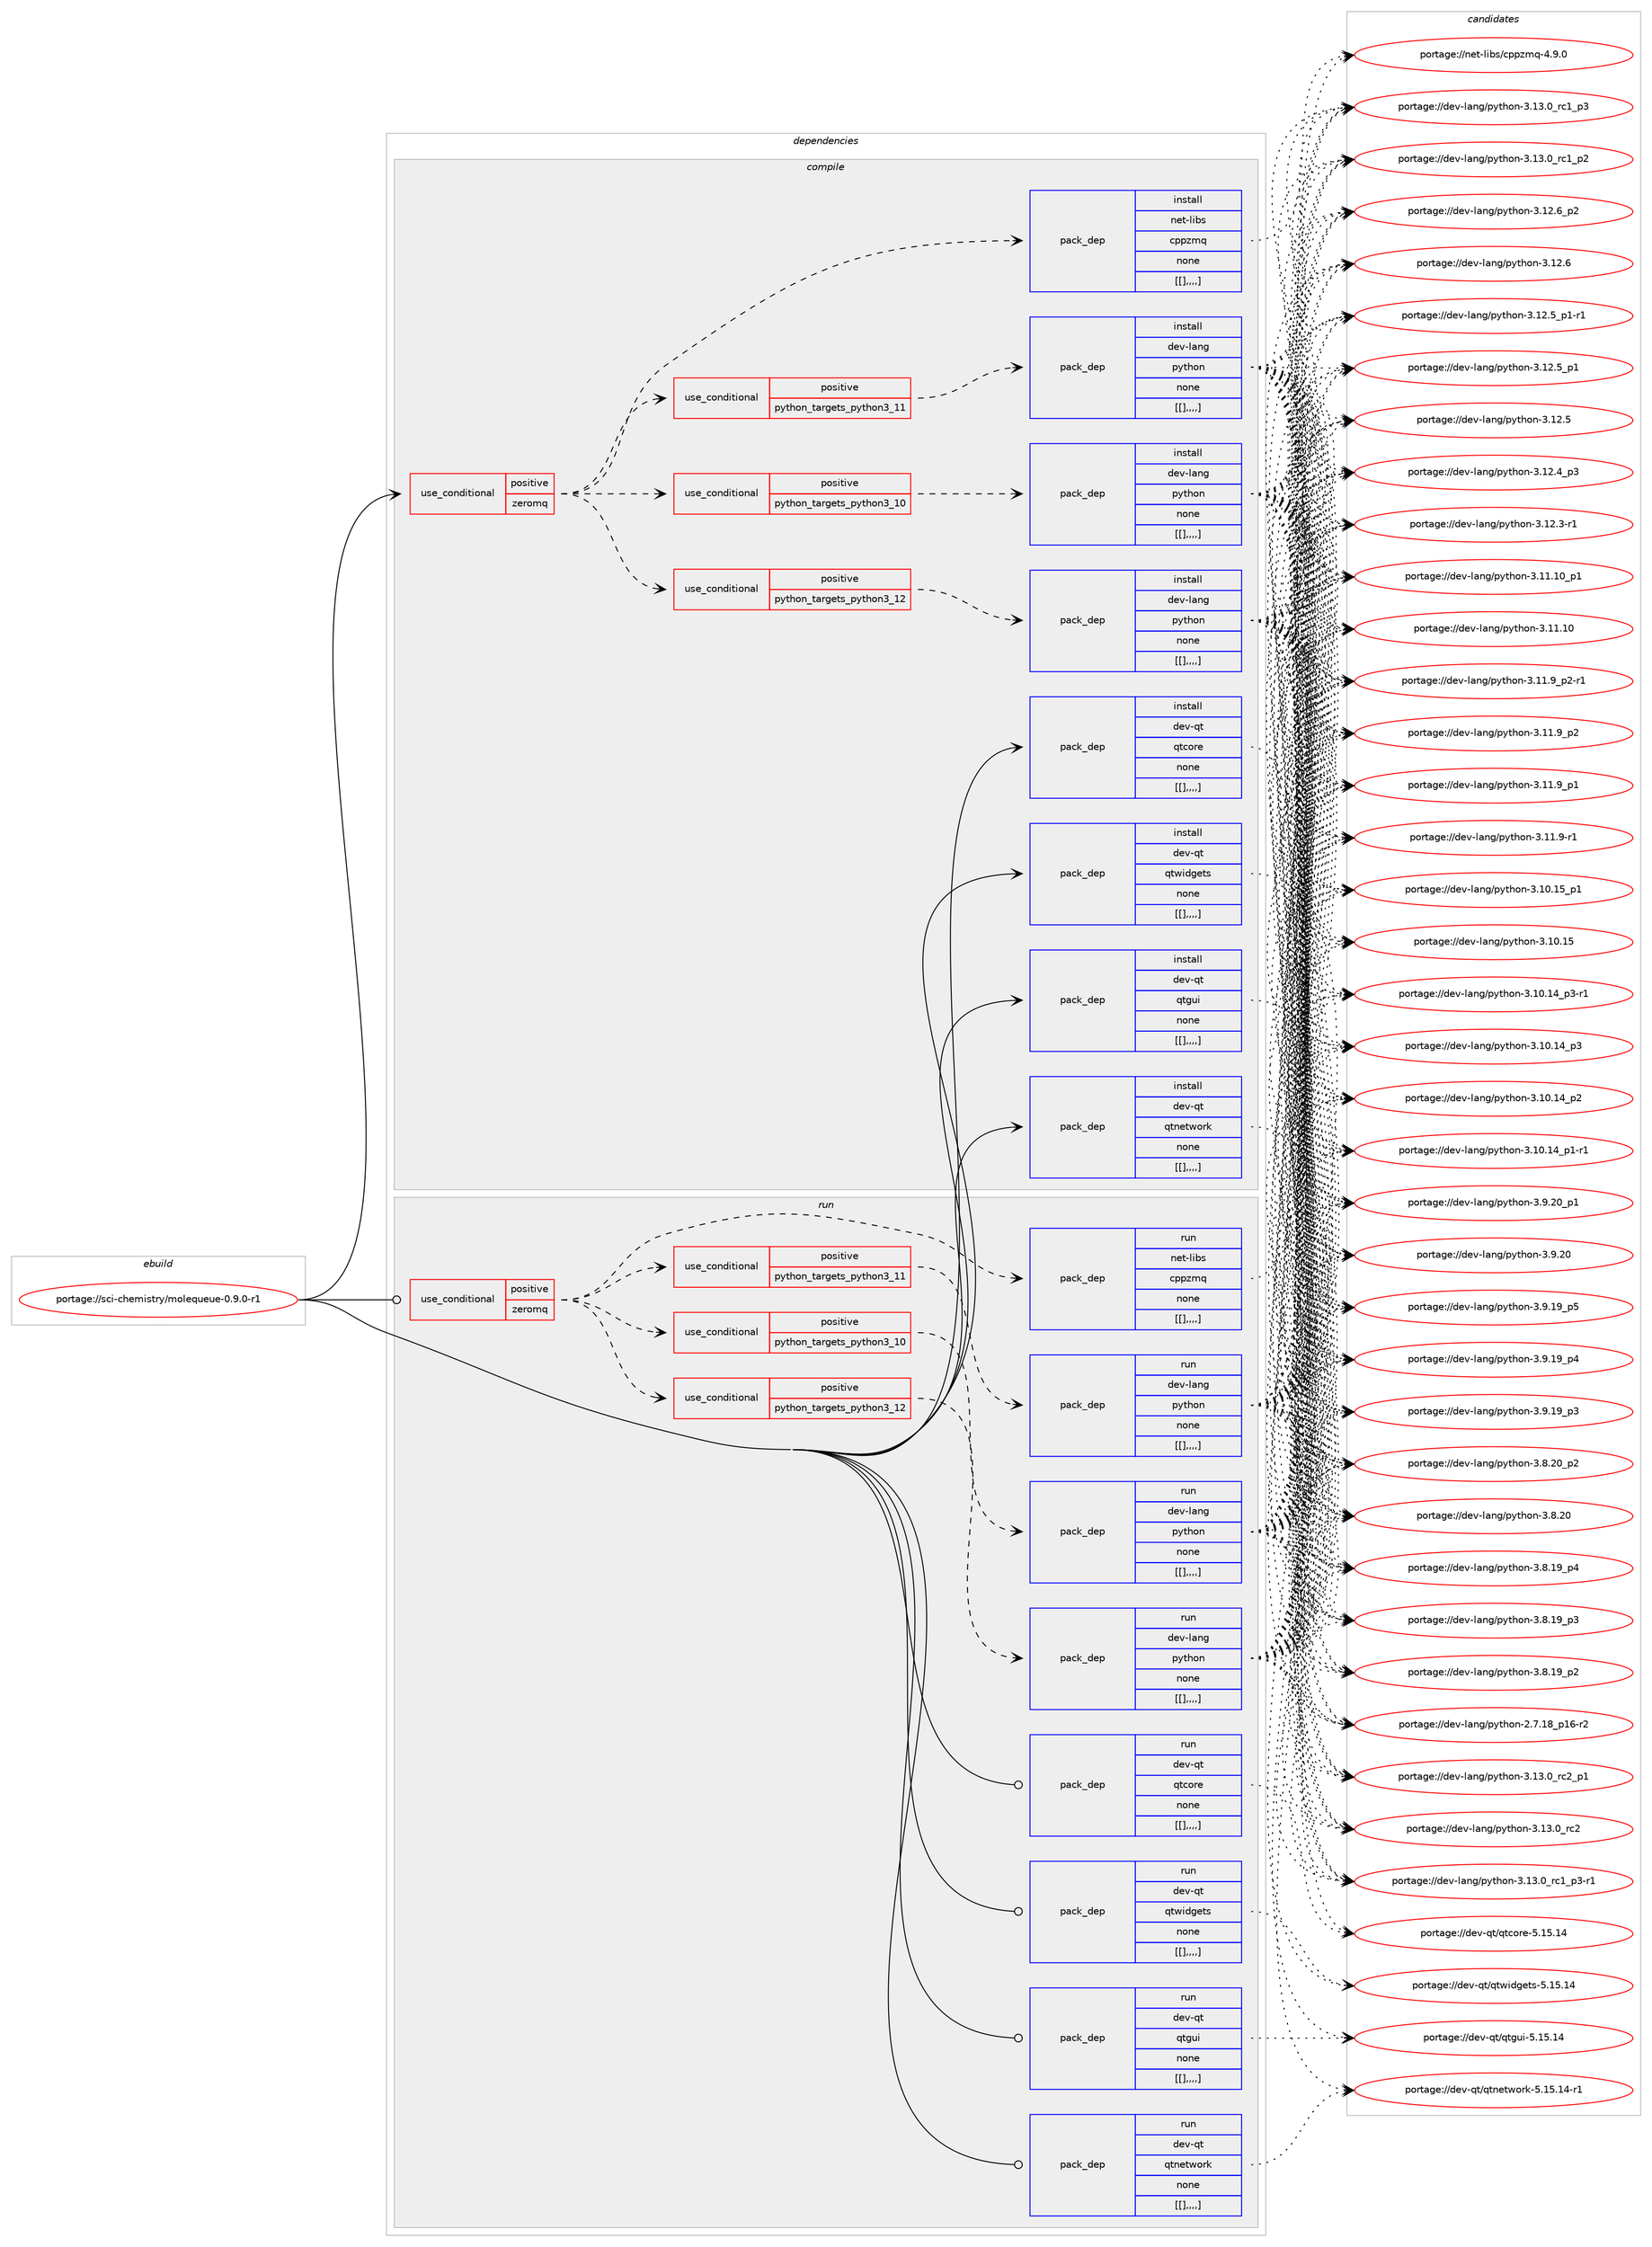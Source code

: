 digraph prolog {

# *************
# Graph options
# *************

newrank=true;
concentrate=true;
compound=true;
graph [rankdir=LR,fontname=Helvetica,fontsize=10,ranksep=1.5];#, ranksep=2.5, nodesep=0.2];
edge  [arrowhead=vee];
node  [fontname=Helvetica,fontsize=10];

# **********
# The ebuild
# **********

subgraph cluster_leftcol {
color=gray;
label=<<i>ebuild</i>>;
id [label="portage://sci-chemistry/molequeue-0.9.0-r1", color=red, width=4, href="../sci-chemistry/molequeue-0.9.0-r1.svg"];
}

# ****************
# The dependencies
# ****************

subgraph cluster_midcol {
color=gray;
label=<<i>dependencies</i>>;
subgraph cluster_compile {
fillcolor="#eeeeee";
style=filled;
label=<<i>compile</i>>;
subgraph cond107828 {
dependency403641 [label=<<TABLE BORDER="0" CELLBORDER="1" CELLSPACING="0" CELLPADDING="4"><TR><TD ROWSPAN="3" CELLPADDING="10">use_conditional</TD></TR><TR><TD>positive</TD></TR><TR><TD>zeromq</TD></TR></TABLE>>, shape=none, color=red];
subgraph cond107829 {
dependency403642 [label=<<TABLE BORDER="0" CELLBORDER="1" CELLSPACING="0" CELLPADDING="4"><TR><TD ROWSPAN="3" CELLPADDING="10">use_conditional</TD></TR><TR><TD>positive</TD></TR><TR><TD>python_targets_python3_10</TD></TR></TABLE>>, shape=none, color=red];
subgraph pack292967 {
dependency403643 [label=<<TABLE BORDER="0" CELLBORDER="1" CELLSPACING="0" CELLPADDING="4" WIDTH="220"><TR><TD ROWSPAN="6" CELLPADDING="30">pack_dep</TD></TR><TR><TD WIDTH="110">install</TD></TR><TR><TD>dev-lang</TD></TR><TR><TD>python</TD></TR><TR><TD>none</TD></TR><TR><TD>[[],,,,]</TD></TR></TABLE>>, shape=none, color=blue];
}
dependency403642:e -> dependency403643:w [weight=20,style="dashed",arrowhead="vee"];
}
dependency403641:e -> dependency403642:w [weight=20,style="dashed",arrowhead="vee"];
subgraph cond107830 {
dependency403644 [label=<<TABLE BORDER="0" CELLBORDER="1" CELLSPACING="0" CELLPADDING="4"><TR><TD ROWSPAN="3" CELLPADDING="10">use_conditional</TD></TR><TR><TD>positive</TD></TR><TR><TD>python_targets_python3_11</TD></TR></TABLE>>, shape=none, color=red];
subgraph pack292968 {
dependency403645 [label=<<TABLE BORDER="0" CELLBORDER="1" CELLSPACING="0" CELLPADDING="4" WIDTH="220"><TR><TD ROWSPAN="6" CELLPADDING="30">pack_dep</TD></TR><TR><TD WIDTH="110">install</TD></TR><TR><TD>dev-lang</TD></TR><TR><TD>python</TD></TR><TR><TD>none</TD></TR><TR><TD>[[],,,,]</TD></TR></TABLE>>, shape=none, color=blue];
}
dependency403644:e -> dependency403645:w [weight=20,style="dashed",arrowhead="vee"];
}
dependency403641:e -> dependency403644:w [weight=20,style="dashed",arrowhead="vee"];
subgraph cond107831 {
dependency403646 [label=<<TABLE BORDER="0" CELLBORDER="1" CELLSPACING="0" CELLPADDING="4"><TR><TD ROWSPAN="3" CELLPADDING="10">use_conditional</TD></TR><TR><TD>positive</TD></TR><TR><TD>python_targets_python3_12</TD></TR></TABLE>>, shape=none, color=red];
subgraph pack292969 {
dependency403647 [label=<<TABLE BORDER="0" CELLBORDER="1" CELLSPACING="0" CELLPADDING="4" WIDTH="220"><TR><TD ROWSPAN="6" CELLPADDING="30">pack_dep</TD></TR><TR><TD WIDTH="110">install</TD></TR><TR><TD>dev-lang</TD></TR><TR><TD>python</TD></TR><TR><TD>none</TD></TR><TR><TD>[[],,,,]</TD></TR></TABLE>>, shape=none, color=blue];
}
dependency403646:e -> dependency403647:w [weight=20,style="dashed",arrowhead="vee"];
}
dependency403641:e -> dependency403646:w [weight=20,style="dashed",arrowhead="vee"];
subgraph pack292970 {
dependency403648 [label=<<TABLE BORDER="0" CELLBORDER="1" CELLSPACING="0" CELLPADDING="4" WIDTH="220"><TR><TD ROWSPAN="6" CELLPADDING="30">pack_dep</TD></TR><TR><TD WIDTH="110">install</TD></TR><TR><TD>net-libs</TD></TR><TR><TD>cppzmq</TD></TR><TR><TD>none</TD></TR><TR><TD>[[],,,,]</TD></TR></TABLE>>, shape=none, color=blue];
}
dependency403641:e -> dependency403648:w [weight=20,style="dashed",arrowhead="vee"];
}
id:e -> dependency403641:w [weight=20,style="solid",arrowhead="vee"];
subgraph pack292971 {
dependency403649 [label=<<TABLE BORDER="0" CELLBORDER="1" CELLSPACING="0" CELLPADDING="4" WIDTH="220"><TR><TD ROWSPAN="6" CELLPADDING="30">pack_dep</TD></TR><TR><TD WIDTH="110">install</TD></TR><TR><TD>dev-qt</TD></TR><TR><TD>qtcore</TD></TR><TR><TD>none</TD></TR><TR><TD>[[],,,,]</TD></TR></TABLE>>, shape=none, color=blue];
}
id:e -> dependency403649:w [weight=20,style="solid",arrowhead="vee"];
subgraph pack292972 {
dependency403650 [label=<<TABLE BORDER="0" CELLBORDER="1" CELLSPACING="0" CELLPADDING="4" WIDTH="220"><TR><TD ROWSPAN="6" CELLPADDING="30">pack_dep</TD></TR><TR><TD WIDTH="110">install</TD></TR><TR><TD>dev-qt</TD></TR><TR><TD>qtgui</TD></TR><TR><TD>none</TD></TR><TR><TD>[[],,,,]</TD></TR></TABLE>>, shape=none, color=blue];
}
id:e -> dependency403650:w [weight=20,style="solid",arrowhead="vee"];
subgraph pack292973 {
dependency403651 [label=<<TABLE BORDER="0" CELLBORDER="1" CELLSPACING="0" CELLPADDING="4" WIDTH="220"><TR><TD ROWSPAN="6" CELLPADDING="30">pack_dep</TD></TR><TR><TD WIDTH="110">install</TD></TR><TR><TD>dev-qt</TD></TR><TR><TD>qtnetwork</TD></TR><TR><TD>none</TD></TR><TR><TD>[[],,,,]</TD></TR></TABLE>>, shape=none, color=blue];
}
id:e -> dependency403651:w [weight=20,style="solid",arrowhead="vee"];
subgraph pack292974 {
dependency403652 [label=<<TABLE BORDER="0" CELLBORDER="1" CELLSPACING="0" CELLPADDING="4" WIDTH="220"><TR><TD ROWSPAN="6" CELLPADDING="30">pack_dep</TD></TR><TR><TD WIDTH="110">install</TD></TR><TR><TD>dev-qt</TD></TR><TR><TD>qtwidgets</TD></TR><TR><TD>none</TD></TR><TR><TD>[[],,,,]</TD></TR></TABLE>>, shape=none, color=blue];
}
id:e -> dependency403652:w [weight=20,style="solid",arrowhead="vee"];
}
subgraph cluster_compileandrun {
fillcolor="#eeeeee";
style=filled;
label=<<i>compile and run</i>>;
}
subgraph cluster_run {
fillcolor="#eeeeee";
style=filled;
label=<<i>run</i>>;
subgraph cond107832 {
dependency403653 [label=<<TABLE BORDER="0" CELLBORDER="1" CELLSPACING="0" CELLPADDING="4"><TR><TD ROWSPAN="3" CELLPADDING="10">use_conditional</TD></TR><TR><TD>positive</TD></TR><TR><TD>zeromq</TD></TR></TABLE>>, shape=none, color=red];
subgraph cond107833 {
dependency403654 [label=<<TABLE BORDER="0" CELLBORDER="1" CELLSPACING="0" CELLPADDING="4"><TR><TD ROWSPAN="3" CELLPADDING="10">use_conditional</TD></TR><TR><TD>positive</TD></TR><TR><TD>python_targets_python3_10</TD></TR></TABLE>>, shape=none, color=red];
subgraph pack292975 {
dependency403655 [label=<<TABLE BORDER="0" CELLBORDER="1" CELLSPACING="0" CELLPADDING="4" WIDTH="220"><TR><TD ROWSPAN="6" CELLPADDING="30">pack_dep</TD></TR><TR><TD WIDTH="110">run</TD></TR><TR><TD>dev-lang</TD></TR><TR><TD>python</TD></TR><TR><TD>none</TD></TR><TR><TD>[[],,,,]</TD></TR></TABLE>>, shape=none, color=blue];
}
dependency403654:e -> dependency403655:w [weight=20,style="dashed",arrowhead="vee"];
}
dependency403653:e -> dependency403654:w [weight=20,style="dashed",arrowhead="vee"];
subgraph cond107834 {
dependency403656 [label=<<TABLE BORDER="0" CELLBORDER="1" CELLSPACING="0" CELLPADDING="4"><TR><TD ROWSPAN="3" CELLPADDING="10">use_conditional</TD></TR><TR><TD>positive</TD></TR><TR><TD>python_targets_python3_11</TD></TR></TABLE>>, shape=none, color=red];
subgraph pack292976 {
dependency403657 [label=<<TABLE BORDER="0" CELLBORDER="1" CELLSPACING="0" CELLPADDING="4" WIDTH="220"><TR><TD ROWSPAN="6" CELLPADDING="30">pack_dep</TD></TR><TR><TD WIDTH="110">run</TD></TR><TR><TD>dev-lang</TD></TR><TR><TD>python</TD></TR><TR><TD>none</TD></TR><TR><TD>[[],,,,]</TD></TR></TABLE>>, shape=none, color=blue];
}
dependency403656:e -> dependency403657:w [weight=20,style="dashed",arrowhead="vee"];
}
dependency403653:e -> dependency403656:w [weight=20,style="dashed",arrowhead="vee"];
subgraph cond107835 {
dependency403658 [label=<<TABLE BORDER="0" CELLBORDER="1" CELLSPACING="0" CELLPADDING="4"><TR><TD ROWSPAN="3" CELLPADDING="10">use_conditional</TD></TR><TR><TD>positive</TD></TR><TR><TD>python_targets_python3_12</TD></TR></TABLE>>, shape=none, color=red];
subgraph pack292977 {
dependency403659 [label=<<TABLE BORDER="0" CELLBORDER="1" CELLSPACING="0" CELLPADDING="4" WIDTH="220"><TR><TD ROWSPAN="6" CELLPADDING="30">pack_dep</TD></TR><TR><TD WIDTH="110">run</TD></TR><TR><TD>dev-lang</TD></TR><TR><TD>python</TD></TR><TR><TD>none</TD></TR><TR><TD>[[],,,,]</TD></TR></TABLE>>, shape=none, color=blue];
}
dependency403658:e -> dependency403659:w [weight=20,style="dashed",arrowhead="vee"];
}
dependency403653:e -> dependency403658:w [weight=20,style="dashed",arrowhead="vee"];
subgraph pack292978 {
dependency403660 [label=<<TABLE BORDER="0" CELLBORDER="1" CELLSPACING="0" CELLPADDING="4" WIDTH="220"><TR><TD ROWSPAN="6" CELLPADDING="30">pack_dep</TD></TR><TR><TD WIDTH="110">run</TD></TR><TR><TD>net-libs</TD></TR><TR><TD>cppzmq</TD></TR><TR><TD>none</TD></TR><TR><TD>[[],,,,]</TD></TR></TABLE>>, shape=none, color=blue];
}
dependency403653:e -> dependency403660:w [weight=20,style="dashed",arrowhead="vee"];
}
id:e -> dependency403653:w [weight=20,style="solid",arrowhead="odot"];
subgraph pack292979 {
dependency403661 [label=<<TABLE BORDER="0" CELLBORDER="1" CELLSPACING="0" CELLPADDING="4" WIDTH="220"><TR><TD ROWSPAN="6" CELLPADDING="30">pack_dep</TD></TR><TR><TD WIDTH="110">run</TD></TR><TR><TD>dev-qt</TD></TR><TR><TD>qtcore</TD></TR><TR><TD>none</TD></TR><TR><TD>[[],,,,]</TD></TR></TABLE>>, shape=none, color=blue];
}
id:e -> dependency403661:w [weight=20,style="solid",arrowhead="odot"];
subgraph pack292980 {
dependency403662 [label=<<TABLE BORDER="0" CELLBORDER="1" CELLSPACING="0" CELLPADDING="4" WIDTH="220"><TR><TD ROWSPAN="6" CELLPADDING="30">pack_dep</TD></TR><TR><TD WIDTH="110">run</TD></TR><TR><TD>dev-qt</TD></TR><TR><TD>qtgui</TD></TR><TR><TD>none</TD></TR><TR><TD>[[],,,,]</TD></TR></TABLE>>, shape=none, color=blue];
}
id:e -> dependency403662:w [weight=20,style="solid",arrowhead="odot"];
subgraph pack292981 {
dependency403663 [label=<<TABLE BORDER="0" CELLBORDER="1" CELLSPACING="0" CELLPADDING="4" WIDTH="220"><TR><TD ROWSPAN="6" CELLPADDING="30">pack_dep</TD></TR><TR><TD WIDTH="110">run</TD></TR><TR><TD>dev-qt</TD></TR><TR><TD>qtnetwork</TD></TR><TR><TD>none</TD></TR><TR><TD>[[],,,,]</TD></TR></TABLE>>, shape=none, color=blue];
}
id:e -> dependency403663:w [weight=20,style="solid",arrowhead="odot"];
subgraph pack292982 {
dependency403664 [label=<<TABLE BORDER="0" CELLBORDER="1" CELLSPACING="0" CELLPADDING="4" WIDTH="220"><TR><TD ROWSPAN="6" CELLPADDING="30">pack_dep</TD></TR><TR><TD WIDTH="110">run</TD></TR><TR><TD>dev-qt</TD></TR><TR><TD>qtwidgets</TD></TR><TR><TD>none</TD></TR><TR><TD>[[],,,,]</TD></TR></TABLE>>, shape=none, color=blue];
}
id:e -> dependency403664:w [weight=20,style="solid",arrowhead="odot"];
}
}

# **************
# The candidates
# **************

subgraph cluster_choices {
rank=same;
color=gray;
label=<<i>candidates</i>>;

subgraph choice292967 {
color=black;
nodesep=1;
choice100101118451089711010347112121116104111110455146495146489511499509511249 [label="portage://dev-lang/python-3.13.0_rc2_p1", color=red, width=4,href="../dev-lang/python-3.13.0_rc2_p1.svg"];
choice10010111845108971101034711212111610411111045514649514648951149950 [label="portage://dev-lang/python-3.13.0_rc2", color=red, width=4,href="../dev-lang/python-3.13.0_rc2.svg"];
choice1001011184510897110103471121211161041111104551464951464895114994995112514511449 [label="portage://dev-lang/python-3.13.0_rc1_p3-r1", color=red, width=4,href="../dev-lang/python-3.13.0_rc1_p3-r1.svg"];
choice100101118451089711010347112121116104111110455146495146489511499499511251 [label="portage://dev-lang/python-3.13.0_rc1_p3", color=red, width=4,href="../dev-lang/python-3.13.0_rc1_p3.svg"];
choice100101118451089711010347112121116104111110455146495146489511499499511250 [label="portage://dev-lang/python-3.13.0_rc1_p2", color=red, width=4,href="../dev-lang/python-3.13.0_rc1_p2.svg"];
choice100101118451089711010347112121116104111110455146495046549511250 [label="portage://dev-lang/python-3.12.6_p2", color=red, width=4,href="../dev-lang/python-3.12.6_p2.svg"];
choice10010111845108971101034711212111610411111045514649504654 [label="portage://dev-lang/python-3.12.6", color=red, width=4,href="../dev-lang/python-3.12.6.svg"];
choice1001011184510897110103471121211161041111104551464950465395112494511449 [label="portage://dev-lang/python-3.12.5_p1-r1", color=red, width=4,href="../dev-lang/python-3.12.5_p1-r1.svg"];
choice100101118451089711010347112121116104111110455146495046539511249 [label="portage://dev-lang/python-3.12.5_p1", color=red, width=4,href="../dev-lang/python-3.12.5_p1.svg"];
choice10010111845108971101034711212111610411111045514649504653 [label="portage://dev-lang/python-3.12.5", color=red, width=4,href="../dev-lang/python-3.12.5.svg"];
choice100101118451089711010347112121116104111110455146495046529511251 [label="portage://dev-lang/python-3.12.4_p3", color=red, width=4,href="../dev-lang/python-3.12.4_p3.svg"];
choice100101118451089711010347112121116104111110455146495046514511449 [label="portage://dev-lang/python-3.12.3-r1", color=red, width=4,href="../dev-lang/python-3.12.3-r1.svg"];
choice10010111845108971101034711212111610411111045514649494649489511249 [label="portage://dev-lang/python-3.11.10_p1", color=red, width=4,href="../dev-lang/python-3.11.10_p1.svg"];
choice1001011184510897110103471121211161041111104551464949464948 [label="portage://dev-lang/python-3.11.10", color=red, width=4,href="../dev-lang/python-3.11.10.svg"];
choice1001011184510897110103471121211161041111104551464949465795112504511449 [label="portage://dev-lang/python-3.11.9_p2-r1", color=red, width=4,href="../dev-lang/python-3.11.9_p2-r1.svg"];
choice100101118451089711010347112121116104111110455146494946579511250 [label="portage://dev-lang/python-3.11.9_p2", color=red, width=4,href="../dev-lang/python-3.11.9_p2.svg"];
choice100101118451089711010347112121116104111110455146494946579511249 [label="portage://dev-lang/python-3.11.9_p1", color=red, width=4,href="../dev-lang/python-3.11.9_p1.svg"];
choice100101118451089711010347112121116104111110455146494946574511449 [label="portage://dev-lang/python-3.11.9-r1", color=red, width=4,href="../dev-lang/python-3.11.9-r1.svg"];
choice10010111845108971101034711212111610411111045514649484649539511249 [label="portage://dev-lang/python-3.10.15_p1", color=red, width=4,href="../dev-lang/python-3.10.15_p1.svg"];
choice1001011184510897110103471121211161041111104551464948464953 [label="portage://dev-lang/python-3.10.15", color=red, width=4,href="../dev-lang/python-3.10.15.svg"];
choice100101118451089711010347112121116104111110455146494846495295112514511449 [label="portage://dev-lang/python-3.10.14_p3-r1", color=red, width=4,href="../dev-lang/python-3.10.14_p3-r1.svg"];
choice10010111845108971101034711212111610411111045514649484649529511251 [label="portage://dev-lang/python-3.10.14_p3", color=red, width=4,href="../dev-lang/python-3.10.14_p3.svg"];
choice10010111845108971101034711212111610411111045514649484649529511250 [label="portage://dev-lang/python-3.10.14_p2", color=red, width=4,href="../dev-lang/python-3.10.14_p2.svg"];
choice100101118451089711010347112121116104111110455146494846495295112494511449 [label="portage://dev-lang/python-3.10.14_p1-r1", color=red, width=4,href="../dev-lang/python-3.10.14_p1-r1.svg"];
choice100101118451089711010347112121116104111110455146574650489511249 [label="portage://dev-lang/python-3.9.20_p1", color=red, width=4,href="../dev-lang/python-3.9.20_p1.svg"];
choice10010111845108971101034711212111610411111045514657465048 [label="portage://dev-lang/python-3.9.20", color=red, width=4,href="../dev-lang/python-3.9.20.svg"];
choice100101118451089711010347112121116104111110455146574649579511253 [label="portage://dev-lang/python-3.9.19_p5", color=red, width=4,href="../dev-lang/python-3.9.19_p5.svg"];
choice100101118451089711010347112121116104111110455146574649579511252 [label="portage://dev-lang/python-3.9.19_p4", color=red, width=4,href="../dev-lang/python-3.9.19_p4.svg"];
choice100101118451089711010347112121116104111110455146574649579511251 [label="portage://dev-lang/python-3.9.19_p3", color=red, width=4,href="../dev-lang/python-3.9.19_p3.svg"];
choice100101118451089711010347112121116104111110455146564650489511250 [label="portage://dev-lang/python-3.8.20_p2", color=red, width=4,href="../dev-lang/python-3.8.20_p2.svg"];
choice10010111845108971101034711212111610411111045514656465048 [label="portage://dev-lang/python-3.8.20", color=red, width=4,href="../dev-lang/python-3.8.20.svg"];
choice100101118451089711010347112121116104111110455146564649579511252 [label="portage://dev-lang/python-3.8.19_p4", color=red, width=4,href="../dev-lang/python-3.8.19_p4.svg"];
choice100101118451089711010347112121116104111110455146564649579511251 [label="portage://dev-lang/python-3.8.19_p3", color=red, width=4,href="../dev-lang/python-3.8.19_p3.svg"];
choice100101118451089711010347112121116104111110455146564649579511250 [label="portage://dev-lang/python-3.8.19_p2", color=red, width=4,href="../dev-lang/python-3.8.19_p2.svg"];
choice100101118451089711010347112121116104111110455046554649569511249544511450 [label="portage://dev-lang/python-2.7.18_p16-r2", color=red, width=4,href="../dev-lang/python-2.7.18_p16-r2.svg"];
dependency403643:e -> choice100101118451089711010347112121116104111110455146495146489511499509511249:w [style=dotted,weight="100"];
dependency403643:e -> choice10010111845108971101034711212111610411111045514649514648951149950:w [style=dotted,weight="100"];
dependency403643:e -> choice1001011184510897110103471121211161041111104551464951464895114994995112514511449:w [style=dotted,weight="100"];
dependency403643:e -> choice100101118451089711010347112121116104111110455146495146489511499499511251:w [style=dotted,weight="100"];
dependency403643:e -> choice100101118451089711010347112121116104111110455146495146489511499499511250:w [style=dotted,weight="100"];
dependency403643:e -> choice100101118451089711010347112121116104111110455146495046549511250:w [style=dotted,weight="100"];
dependency403643:e -> choice10010111845108971101034711212111610411111045514649504654:w [style=dotted,weight="100"];
dependency403643:e -> choice1001011184510897110103471121211161041111104551464950465395112494511449:w [style=dotted,weight="100"];
dependency403643:e -> choice100101118451089711010347112121116104111110455146495046539511249:w [style=dotted,weight="100"];
dependency403643:e -> choice10010111845108971101034711212111610411111045514649504653:w [style=dotted,weight="100"];
dependency403643:e -> choice100101118451089711010347112121116104111110455146495046529511251:w [style=dotted,weight="100"];
dependency403643:e -> choice100101118451089711010347112121116104111110455146495046514511449:w [style=dotted,weight="100"];
dependency403643:e -> choice10010111845108971101034711212111610411111045514649494649489511249:w [style=dotted,weight="100"];
dependency403643:e -> choice1001011184510897110103471121211161041111104551464949464948:w [style=dotted,weight="100"];
dependency403643:e -> choice1001011184510897110103471121211161041111104551464949465795112504511449:w [style=dotted,weight="100"];
dependency403643:e -> choice100101118451089711010347112121116104111110455146494946579511250:w [style=dotted,weight="100"];
dependency403643:e -> choice100101118451089711010347112121116104111110455146494946579511249:w [style=dotted,weight="100"];
dependency403643:e -> choice100101118451089711010347112121116104111110455146494946574511449:w [style=dotted,weight="100"];
dependency403643:e -> choice10010111845108971101034711212111610411111045514649484649539511249:w [style=dotted,weight="100"];
dependency403643:e -> choice1001011184510897110103471121211161041111104551464948464953:w [style=dotted,weight="100"];
dependency403643:e -> choice100101118451089711010347112121116104111110455146494846495295112514511449:w [style=dotted,weight="100"];
dependency403643:e -> choice10010111845108971101034711212111610411111045514649484649529511251:w [style=dotted,weight="100"];
dependency403643:e -> choice10010111845108971101034711212111610411111045514649484649529511250:w [style=dotted,weight="100"];
dependency403643:e -> choice100101118451089711010347112121116104111110455146494846495295112494511449:w [style=dotted,weight="100"];
dependency403643:e -> choice100101118451089711010347112121116104111110455146574650489511249:w [style=dotted,weight="100"];
dependency403643:e -> choice10010111845108971101034711212111610411111045514657465048:w [style=dotted,weight="100"];
dependency403643:e -> choice100101118451089711010347112121116104111110455146574649579511253:w [style=dotted,weight="100"];
dependency403643:e -> choice100101118451089711010347112121116104111110455146574649579511252:w [style=dotted,weight="100"];
dependency403643:e -> choice100101118451089711010347112121116104111110455146574649579511251:w [style=dotted,weight="100"];
dependency403643:e -> choice100101118451089711010347112121116104111110455146564650489511250:w [style=dotted,weight="100"];
dependency403643:e -> choice10010111845108971101034711212111610411111045514656465048:w [style=dotted,weight="100"];
dependency403643:e -> choice100101118451089711010347112121116104111110455146564649579511252:w [style=dotted,weight="100"];
dependency403643:e -> choice100101118451089711010347112121116104111110455146564649579511251:w [style=dotted,weight="100"];
dependency403643:e -> choice100101118451089711010347112121116104111110455146564649579511250:w [style=dotted,weight="100"];
dependency403643:e -> choice100101118451089711010347112121116104111110455046554649569511249544511450:w [style=dotted,weight="100"];
}
subgraph choice292968 {
color=black;
nodesep=1;
choice100101118451089711010347112121116104111110455146495146489511499509511249 [label="portage://dev-lang/python-3.13.0_rc2_p1", color=red, width=4,href="../dev-lang/python-3.13.0_rc2_p1.svg"];
choice10010111845108971101034711212111610411111045514649514648951149950 [label="portage://dev-lang/python-3.13.0_rc2", color=red, width=4,href="../dev-lang/python-3.13.0_rc2.svg"];
choice1001011184510897110103471121211161041111104551464951464895114994995112514511449 [label="portage://dev-lang/python-3.13.0_rc1_p3-r1", color=red, width=4,href="../dev-lang/python-3.13.0_rc1_p3-r1.svg"];
choice100101118451089711010347112121116104111110455146495146489511499499511251 [label="portage://dev-lang/python-3.13.0_rc1_p3", color=red, width=4,href="../dev-lang/python-3.13.0_rc1_p3.svg"];
choice100101118451089711010347112121116104111110455146495146489511499499511250 [label="portage://dev-lang/python-3.13.0_rc1_p2", color=red, width=4,href="../dev-lang/python-3.13.0_rc1_p2.svg"];
choice100101118451089711010347112121116104111110455146495046549511250 [label="portage://dev-lang/python-3.12.6_p2", color=red, width=4,href="../dev-lang/python-3.12.6_p2.svg"];
choice10010111845108971101034711212111610411111045514649504654 [label="portage://dev-lang/python-3.12.6", color=red, width=4,href="../dev-lang/python-3.12.6.svg"];
choice1001011184510897110103471121211161041111104551464950465395112494511449 [label="portage://dev-lang/python-3.12.5_p1-r1", color=red, width=4,href="../dev-lang/python-3.12.5_p1-r1.svg"];
choice100101118451089711010347112121116104111110455146495046539511249 [label="portage://dev-lang/python-3.12.5_p1", color=red, width=4,href="../dev-lang/python-3.12.5_p1.svg"];
choice10010111845108971101034711212111610411111045514649504653 [label="portage://dev-lang/python-3.12.5", color=red, width=4,href="../dev-lang/python-3.12.5.svg"];
choice100101118451089711010347112121116104111110455146495046529511251 [label="portage://dev-lang/python-3.12.4_p3", color=red, width=4,href="../dev-lang/python-3.12.4_p3.svg"];
choice100101118451089711010347112121116104111110455146495046514511449 [label="portage://dev-lang/python-3.12.3-r1", color=red, width=4,href="../dev-lang/python-3.12.3-r1.svg"];
choice10010111845108971101034711212111610411111045514649494649489511249 [label="portage://dev-lang/python-3.11.10_p1", color=red, width=4,href="../dev-lang/python-3.11.10_p1.svg"];
choice1001011184510897110103471121211161041111104551464949464948 [label="portage://dev-lang/python-3.11.10", color=red, width=4,href="../dev-lang/python-3.11.10.svg"];
choice1001011184510897110103471121211161041111104551464949465795112504511449 [label="portage://dev-lang/python-3.11.9_p2-r1", color=red, width=4,href="../dev-lang/python-3.11.9_p2-r1.svg"];
choice100101118451089711010347112121116104111110455146494946579511250 [label="portage://dev-lang/python-3.11.9_p2", color=red, width=4,href="../dev-lang/python-3.11.9_p2.svg"];
choice100101118451089711010347112121116104111110455146494946579511249 [label="portage://dev-lang/python-3.11.9_p1", color=red, width=4,href="../dev-lang/python-3.11.9_p1.svg"];
choice100101118451089711010347112121116104111110455146494946574511449 [label="portage://dev-lang/python-3.11.9-r1", color=red, width=4,href="../dev-lang/python-3.11.9-r1.svg"];
choice10010111845108971101034711212111610411111045514649484649539511249 [label="portage://dev-lang/python-3.10.15_p1", color=red, width=4,href="../dev-lang/python-3.10.15_p1.svg"];
choice1001011184510897110103471121211161041111104551464948464953 [label="portage://dev-lang/python-3.10.15", color=red, width=4,href="../dev-lang/python-3.10.15.svg"];
choice100101118451089711010347112121116104111110455146494846495295112514511449 [label="portage://dev-lang/python-3.10.14_p3-r1", color=red, width=4,href="../dev-lang/python-3.10.14_p3-r1.svg"];
choice10010111845108971101034711212111610411111045514649484649529511251 [label="portage://dev-lang/python-3.10.14_p3", color=red, width=4,href="../dev-lang/python-3.10.14_p3.svg"];
choice10010111845108971101034711212111610411111045514649484649529511250 [label="portage://dev-lang/python-3.10.14_p2", color=red, width=4,href="../dev-lang/python-3.10.14_p2.svg"];
choice100101118451089711010347112121116104111110455146494846495295112494511449 [label="portage://dev-lang/python-3.10.14_p1-r1", color=red, width=4,href="../dev-lang/python-3.10.14_p1-r1.svg"];
choice100101118451089711010347112121116104111110455146574650489511249 [label="portage://dev-lang/python-3.9.20_p1", color=red, width=4,href="../dev-lang/python-3.9.20_p1.svg"];
choice10010111845108971101034711212111610411111045514657465048 [label="portage://dev-lang/python-3.9.20", color=red, width=4,href="../dev-lang/python-3.9.20.svg"];
choice100101118451089711010347112121116104111110455146574649579511253 [label="portage://dev-lang/python-3.9.19_p5", color=red, width=4,href="../dev-lang/python-3.9.19_p5.svg"];
choice100101118451089711010347112121116104111110455146574649579511252 [label="portage://dev-lang/python-3.9.19_p4", color=red, width=4,href="../dev-lang/python-3.9.19_p4.svg"];
choice100101118451089711010347112121116104111110455146574649579511251 [label="portage://dev-lang/python-3.9.19_p3", color=red, width=4,href="../dev-lang/python-3.9.19_p3.svg"];
choice100101118451089711010347112121116104111110455146564650489511250 [label="portage://dev-lang/python-3.8.20_p2", color=red, width=4,href="../dev-lang/python-3.8.20_p2.svg"];
choice10010111845108971101034711212111610411111045514656465048 [label="portage://dev-lang/python-3.8.20", color=red, width=4,href="../dev-lang/python-3.8.20.svg"];
choice100101118451089711010347112121116104111110455146564649579511252 [label="portage://dev-lang/python-3.8.19_p4", color=red, width=4,href="../dev-lang/python-3.8.19_p4.svg"];
choice100101118451089711010347112121116104111110455146564649579511251 [label="portage://dev-lang/python-3.8.19_p3", color=red, width=4,href="../dev-lang/python-3.8.19_p3.svg"];
choice100101118451089711010347112121116104111110455146564649579511250 [label="portage://dev-lang/python-3.8.19_p2", color=red, width=4,href="../dev-lang/python-3.8.19_p2.svg"];
choice100101118451089711010347112121116104111110455046554649569511249544511450 [label="portage://dev-lang/python-2.7.18_p16-r2", color=red, width=4,href="../dev-lang/python-2.7.18_p16-r2.svg"];
dependency403645:e -> choice100101118451089711010347112121116104111110455146495146489511499509511249:w [style=dotted,weight="100"];
dependency403645:e -> choice10010111845108971101034711212111610411111045514649514648951149950:w [style=dotted,weight="100"];
dependency403645:e -> choice1001011184510897110103471121211161041111104551464951464895114994995112514511449:w [style=dotted,weight="100"];
dependency403645:e -> choice100101118451089711010347112121116104111110455146495146489511499499511251:w [style=dotted,weight="100"];
dependency403645:e -> choice100101118451089711010347112121116104111110455146495146489511499499511250:w [style=dotted,weight="100"];
dependency403645:e -> choice100101118451089711010347112121116104111110455146495046549511250:w [style=dotted,weight="100"];
dependency403645:e -> choice10010111845108971101034711212111610411111045514649504654:w [style=dotted,weight="100"];
dependency403645:e -> choice1001011184510897110103471121211161041111104551464950465395112494511449:w [style=dotted,weight="100"];
dependency403645:e -> choice100101118451089711010347112121116104111110455146495046539511249:w [style=dotted,weight="100"];
dependency403645:e -> choice10010111845108971101034711212111610411111045514649504653:w [style=dotted,weight="100"];
dependency403645:e -> choice100101118451089711010347112121116104111110455146495046529511251:w [style=dotted,weight="100"];
dependency403645:e -> choice100101118451089711010347112121116104111110455146495046514511449:w [style=dotted,weight="100"];
dependency403645:e -> choice10010111845108971101034711212111610411111045514649494649489511249:w [style=dotted,weight="100"];
dependency403645:e -> choice1001011184510897110103471121211161041111104551464949464948:w [style=dotted,weight="100"];
dependency403645:e -> choice1001011184510897110103471121211161041111104551464949465795112504511449:w [style=dotted,weight="100"];
dependency403645:e -> choice100101118451089711010347112121116104111110455146494946579511250:w [style=dotted,weight="100"];
dependency403645:e -> choice100101118451089711010347112121116104111110455146494946579511249:w [style=dotted,weight="100"];
dependency403645:e -> choice100101118451089711010347112121116104111110455146494946574511449:w [style=dotted,weight="100"];
dependency403645:e -> choice10010111845108971101034711212111610411111045514649484649539511249:w [style=dotted,weight="100"];
dependency403645:e -> choice1001011184510897110103471121211161041111104551464948464953:w [style=dotted,weight="100"];
dependency403645:e -> choice100101118451089711010347112121116104111110455146494846495295112514511449:w [style=dotted,weight="100"];
dependency403645:e -> choice10010111845108971101034711212111610411111045514649484649529511251:w [style=dotted,weight="100"];
dependency403645:e -> choice10010111845108971101034711212111610411111045514649484649529511250:w [style=dotted,weight="100"];
dependency403645:e -> choice100101118451089711010347112121116104111110455146494846495295112494511449:w [style=dotted,weight="100"];
dependency403645:e -> choice100101118451089711010347112121116104111110455146574650489511249:w [style=dotted,weight="100"];
dependency403645:e -> choice10010111845108971101034711212111610411111045514657465048:w [style=dotted,weight="100"];
dependency403645:e -> choice100101118451089711010347112121116104111110455146574649579511253:w [style=dotted,weight="100"];
dependency403645:e -> choice100101118451089711010347112121116104111110455146574649579511252:w [style=dotted,weight="100"];
dependency403645:e -> choice100101118451089711010347112121116104111110455146574649579511251:w [style=dotted,weight="100"];
dependency403645:e -> choice100101118451089711010347112121116104111110455146564650489511250:w [style=dotted,weight="100"];
dependency403645:e -> choice10010111845108971101034711212111610411111045514656465048:w [style=dotted,weight="100"];
dependency403645:e -> choice100101118451089711010347112121116104111110455146564649579511252:w [style=dotted,weight="100"];
dependency403645:e -> choice100101118451089711010347112121116104111110455146564649579511251:w [style=dotted,weight="100"];
dependency403645:e -> choice100101118451089711010347112121116104111110455146564649579511250:w [style=dotted,weight="100"];
dependency403645:e -> choice100101118451089711010347112121116104111110455046554649569511249544511450:w [style=dotted,weight="100"];
}
subgraph choice292969 {
color=black;
nodesep=1;
choice100101118451089711010347112121116104111110455146495146489511499509511249 [label="portage://dev-lang/python-3.13.0_rc2_p1", color=red, width=4,href="../dev-lang/python-3.13.0_rc2_p1.svg"];
choice10010111845108971101034711212111610411111045514649514648951149950 [label="portage://dev-lang/python-3.13.0_rc2", color=red, width=4,href="../dev-lang/python-3.13.0_rc2.svg"];
choice1001011184510897110103471121211161041111104551464951464895114994995112514511449 [label="portage://dev-lang/python-3.13.0_rc1_p3-r1", color=red, width=4,href="../dev-lang/python-3.13.0_rc1_p3-r1.svg"];
choice100101118451089711010347112121116104111110455146495146489511499499511251 [label="portage://dev-lang/python-3.13.0_rc1_p3", color=red, width=4,href="../dev-lang/python-3.13.0_rc1_p3.svg"];
choice100101118451089711010347112121116104111110455146495146489511499499511250 [label="portage://dev-lang/python-3.13.0_rc1_p2", color=red, width=4,href="../dev-lang/python-3.13.0_rc1_p2.svg"];
choice100101118451089711010347112121116104111110455146495046549511250 [label="portage://dev-lang/python-3.12.6_p2", color=red, width=4,href="../dev-lang/python-3.12.6_p2.svg"];
choice10010111845108971101034711212111610411111045514649504654 [label="portage://dev-lang/python-3.12.6", color=red, width=4,href="../dev-lang/python-3.12.6.svg"];
choice1001011184510897110103471121211161041111104551464950465395112494511449 [label="portage://dev-lang/python-3.12.5_p1-r1", color=red, width=4,href="../dev-lang/python-3.12.5_p1-r1.svg"];
choice100101118451089711010347112121116104111110455146495046539511249 [label="portage://dev-lang/python-3.12.5_p1", color=red, width=4,href="../dev-lang/python-3.12.5_p1.svg"];
choice10010111845108971101034711212111610411111045514649504653 [label="portage://dev-lang/python-3.12.5", color=red, width=4,href="../dev-lang/python-3.12.5.svg"];
choice100101118451089711010347112121116104111110455146495046529511251 [label="portage://dev-lang/python-3.12.4_p3", color=red, width=4,href="../dev-lang/python-3.12.4_p3.svg"];
choice100101118451089711010347112121116104111110455146495046514511449 [label="portage://dev-lang/python-3.12.3-r1", color=red, width=4,href="../dev-lang/python-3.12.3-r1.svg"];
choice10010111845108971101034711212111610411111045514649494649489511249 [label="portage://dev-lang/python-3.11.10_p1", color=red, width=4,href="../dev-lang/python-3.11.10_p1.svg"];
choice1001011184510897110103471121211161041111104551464949464948 [label="portage://dev-lang/python-3.11.10", color=red, width=4,href="../dev-lang/python-3.11.10.svg"];
choice1001011184510897110103471121211161041111104551464949465795112504511449 [label="portage://dev-lang/python-3.11.9_p2-r1", color=red, width=4,href="../dev-lang/python-3.11.9_p2-r1.svg"];
choice100101118451089711010347112121116104111110455146494946579511250 [label="portage://dev-lang/python-3.11.9_p2", color=red, width=4,href="../dev-lang/python-3.11.9_p2.svg"];
choice100101118451089711010347112121116104111110455146494946579511249 [label="portage://dev-lang/python-3.11.9_p1", color=red, width=4,href="../dev-lang/python-3.11.9_p1.svg"];
choice100101118451089711010347112121116104111110455146494946574511449 [label="portage://dev-lang/python-3.11.9-r1", color=red, width=4,href="../dev-lang/python-3.11.9-r1.svg"];
choice10010111845108971101034711212111610411111045514649484649539511249 [label="portage://dev-lang/python-3.10.15_p1", color=red, width=4,href="../dev-lang/python-3.10.15_p1.svg"];
choice1001011184510897110103471121211161041111104551464948464953 [label="portage://dev-lang/python-3.10.15", color=red, width=4,href="../dev-lang/python-3.10.15.svg"];
choice100101118451089711010347112121116104111110455146494846495295112514511449 [label="portage://dev-lang/python-3.10.14_p3-r1", color=red, width=4,href="../dev-lang/python-3.10.14_p3-r1.svg"];
choice10010111845108971101034711212111610411111045514649484649529511251 [label="portage://dev-lang/python-3.10.14_p3", color=red, width=4,href="../dev-lang/python-3.10.14_p3.svg"];
choice10010111845108971101034711212111610411111045514649484649529511250 [label="portage://dev-lang/python-3.10.14_p2", color=red, width=4,href="../dev-lang/python-3.10.14_p2.svg"];
choice100101118451089711010347112121116104111110455146494846495295112494511449 [label="portage://dev-lang/python-3.10.14_p1-r1", color=red, width=4,href="../dev-lang/python-3.10.14_p1-r1.svg"];
choice100101118451089711010347112121116104111110455146574650489511249 [label="portage://dev-lang/python-3.9.20_p1", color=red, width=4,href="../dev-lang/python-3.9.20_p1.svg"];
choice10010111845108971101034711212111610411111045514657465048 [label="portage://dev-lang/python-3.9.20", color=red, width=4,href="../dev-lang/python-3.9.20.svg"];
choice100101118451089711010347112121116104111110455146574649579511253 [label="portage://dev-lang/python-3.9.19_p5", color=red, width=4,href="../dev-lang/python-3.9.19_p5.svg"];
choice100101118451089711010347112121116104111110455146574649579511252 [label="portage://dev-lang/python-3.9.19_p4", color=red, width=4,href="../dev-lang/python-3.9.19_p4.svg"];
choice100101118451089711010347112121116104111110455146574649579511251 [label="portage://dev-lang/python-3.9.19_p3", color=red, width=4,href="../dev-lang/python-3.9.19_p3.svg"];
choice100101118451089711010347112121116104111110455146564650489511250 [label="portage://dev-lang/python-3.8.20_p2", color=red, width=4,href="../dev-lang/python-3.8.20_p2.svg"];
choice10010111845108971101034711212111610411111045514656465048 [label="portage://dev-lang/python-3.8.20", color=red, width=4,href="../dev-lang/python-3.8.20.svg"];
choice100101118451089711010347112121116104111110455146564649579511252 [label="portage://dev-lang/python-3.8.19_p4", color=red, width=4,href="../dev-lang/python-3.8.19_p4.svg"];
choice100101118451089711010347112121116104111110455146564649579511251 [label="portage://dev-lang/python-3.8.19_p3", color=red, width=4,href="../dev-lang/python-3.8.19_p3.svg"];
choice100101118451089711010347112121116104111110455146564649579511250 [label="portage://dev-lang/python-3.8.19_p2", color=red, width=4,href="../dev-lang/python-3.8.19_p2.svg"];
choice100101118451089711010347112121116104111110455046554649569511249544511450 [label="portage://dev-lang/python-2.7.18_p16-r2", color=red, width=4,href="../dev-lang/python-2.7.18_p16-r2.svg"];
dependency403647:e -> choice100101118451089711010347112121116104111110455146495146489511499509511249:w [style=dotted,weight="100"];
dependency403647:e -> choice10010111845108971101034711212111610411111045514649514648951149950:w [style=dotted,weight="100"];
dependency403647:e -> choice1001011184510897110103471121211161041111104551464951464895114994995112514511449:w [style=dotted,weight="100"];
dependency403647:e -> choice100101118451089711010347112121116104111110455146495146489511499499511251:w [style=dotted,weight="100"];
dependency403647:e -> choice100101118451089711010347112121116104111110455146495146489511499499511250:w [style=dotted,weight="100"];
dependency403647:e -> choice100101118451089711010347112121116104111110455146495046549511250:w [style=dotted,weight="100"];
dependency403647:e -> choice10010111845108971101034711212111610411111045514649504654:w [style=dotted,weight="100"];
dependency403647:e -> choice1001011184510897110103471121211161041111104551464950465395112494511449:w [style=dotted,weight="100"];
dependency403647:e -> choice100101118451089711010347112121116104111110455146495046539511249:w [style=dotted,weight="100"];
dependency403647:e -> choice10010111845108971101034711212111610411111045514649504653:w [style=dotted,weight="100"];
dependency403647:e -> choice100101118451089711010347112121116104111110455146495046529511251:w [style=dotted,weight="100"];
dependency403647:e -> choice100101118451089711010347112121116104111110455146495046514511449:w [style=dotted,weight="100"];
dependency403647:e -> choice10010111845108971101034711212111610411111045514649494649489511249:w [style=dotted,weight="100"];
dependency403647:e -> choice1001011184510897110103471121211161041111104551464949464948:w [style=dotted,weight="100"];
dependency403647:e -> choice1001011184510897110103471121211161041111104551464949465795112504511449:w [style=dotted,weight="100"];
dependency403647:e -> choice100101118451089711010347112121116104111110455146494946579511250:w [style=dotted,weight="100"];
dependency403647:e -> choice100101118451089711010347112121116104111110455146494946579511249:w [style=dotted,weight="100"];
dependency403647:e -> choice100101118451089711010347112121116104111110455146494946574511449:w [style=dotted,weight="100"];
dependency403647:e -> choice10010111845108971101034711212111610411111045514649484649539511249:w [style=dotted,weight="100"];
dependency403647:e -> choice1001011184510897110103471121211161041111104551464948464953:w [style=dotted,weight="100"];
dependency403647:e -> choice100101118451089711010347112121116104111110455146494846495295112514511449:w [style=dotted,weight="100"];
dependency403647:e -> choice10010111845108971101034711212111610411111045514649484649529511251:w [style=dotted,weight="100"];
dependency403647:e -> choice10010111845108971101034711212111610411111045514649484649529511250:w [style=dotted,weight="100"];
dependency403647:e -> choice100101118451089711010347112121116104111110455146494846495295112494511449:w [style=dotted,weight="100"];
dependency403647:e -> choice100101118451089711010347112121116104111110455146574650489511249:w [style=dotted,weight="100"];
dependency403647:e -> choice10010111845108971101034711212111610411111045514657465048:w [style=dotted,weight="100"];
dependency403647:e -> choice100101118451089711010347112121116104111110455146574649579511253:w [style=dotted,weight="100"];
dependency403647:e -> choice100101118451089711010347112121116104111110455146574649579511252:w [style=dotted,weight="100"];
dependency403647:e -> choice100101118451089711010347112121116104111110455146574649579511251:w [style=dotted,weight="100"];
dependency403647:e -> choice100101118451089711010347112121116104111110455146564650489511250:w [style=dotted,weight="100"];
dependency403647:e -> choice10010111845108971101034711212111610411111045514656465048:w [style=dotted,weight="100"];
dependency403647:e -> choice100101118451089711010347112121116104111110455146564649579511252:w [style=dotted,weight="100"];
dependency403647:e -> choice100101118451089711010347112121116104111110455146564649579511251:w [style=dotted,weight="100"];
dependency403647:e -> choice100101118451089711010347112121116104111110455146564649579511250:w [style=dotted,weight="100"];
dependency403647:e -> choice100101118451089711010347112121116104111110455046554649569511249544511450:w [style=dotted,weight="100"];
}
subgraph choice292970 {
color=black;
nodesep=1;
choice11010111645108105981154799112112122109113455246574648 [label="portage://net-libs/cppzmq-4.9.0", color=red, width=4,href="../net-libs/cppzmq-4.9.0.svg"];
dependency403648:e -> choice11010111645108105981154799112112122109113455246574648:w [style=dotted,weight="100"];
}
subgraph choice292971 {
color=black;
nodesep=1;
choice1001011184511311647113116991111141014553464953464952 [label="portage://dev-qt/qtcore-5.15.14", color=red, width=4,href="../dev-qt/qtcore-5.15.14.svg"];
dependency403649:e -> choice1001011184511311647113116991111141014553464953464952:w [style=dotted,weight="100"];
}
subgraph choice292972 {
color=black;
nodesep=1;
choice10010111845113116471131161031171054553464953464952 [label="portage://dev-qt/qtgui-5.15.14", color=red, width=4,href="../dev-qt/qtgui-5.15.14.svg"];
dependency403650:e -> choice10010111845113116471131161031171054553464953464952:w [style=dotted,weight="100"];
}
subgraph choice292973 {
color=black;
nodesep=1;
choice100101118451131164711311611010111611911111410745534649534649524511449 [label="portage://dev-qt/qtnetwork-5.15.14-r1", color=red, width=4,href="../dev-qt/qtnetwork-5.15.14-r1.svg"];
dependency403651:e -> choice100101118451131164711311611010111611911111410745534649534649524511449:w [style=dotted,weight="100"];
}
subgraph choice292974 {
color=black;
nodesep=1;
choice10010111845113116471131161191051001031011161154553464953464952 [label="portage://dev-qt/qtwidgets-5.15.14", color=red, width=4,href="../dev-qt/qtwidgets-5.15.14.svg"];
dependency403652:e -> choice10010111845113116471131161191051001031011161154553464953464952:w [style=dotted,weight="100"];
}
subgraph choice292975 {
color=black;
nodesep=1;
choice100101118451089711010347112121116104111110455146495146489511499509511249 [label="portage://dev-lang/python-3.13.0_rc2_p1", color=red, width=4,href="../dev-lang/python-3.13.0_rc2_p1.svg"];
choice10010111845108971101034711212111610411111045514649514648951149950 [label="portage://dev-lang/python-3.13.0_rc2", color=red, width=4,href="../dev-lang/python-3.13.0_rc2.svg"];
choice1001011184510897110103471121211161041111104551464951464895114994995112514511449 [label="portage://dev-lang/python-3.13.0_rc1_p3-r1", color=red, width=4,href="../dev-lang/python-3.13.0_rc1_p3-r1.svg"];
choice100101118451089711010347112121116104111110455146495146489511499499511251 [label="portage://dev-lang/python-3.13.0_rc1_p3", color=red, width=4,href="../dev-lang/python-3.13.0_rc1_p3.svg"];
choice100101118451089711010347112121116104111110455146495146489511499499511250 [label="portage://dev-lang/python-3.13.0_rc1_p2", color=red, width=4,href="../dev-lang/python-3.13.0_rc1_p2.svg"];
choice100101118451089711010347112121116104111110455146495046549511250 [label="portage://dev-lang/python-3.12.6_p2", color=red, width=4,href="../dev-lang/python-3.12.6_p2.svg"];
choice10010111845108971101034711212111610411111045514649504654 [label="portage://dev-lang/python-3.12.6", color=red, width=4,href="../dev-lang/python-3.12.6.svg"];
choice1001011184510897110103471121211161041111104551464950465395112494511449 [label="portage://dev-lang/python-3.12.5_p1-r1", color=red, width=4,href="../dev-lang/python-3.12.5_p1-r1.svg"];
choice100101118451089711010347112121116104111110455146495046539511249 [label="portage://dev-lang/python-3.12.5_p1", color=red, width=4,href="../dev-lang/python-3.12.5_p1.svg"];
choice10010111845108971101034711212111610411111045514649504653 [label="portage://dev-lang/python-3.12.5", color=red, width=4,href="../dev-lang/python-3.12.5.svg"];
choice100101118451089711010347112121116104111110455146495046529511251 [label="portage://dev-lang/python-3.12.4_p3", color=red, width=4,href="../dev-lang/python-3.12.4_p3.svg"];
choice100101118451089711010347112121116104111110455146495046514511449 [label="portage://dev-lang/python-3.12.3-r1", color=red, width=4,href="../dev-lang/python-3.12.3-r1.svg"];
choice10010111845108971101034711212111610411111045514649494649489511249 [label="portage://dev-lang/python-3.11.10_p1", color=red, width=4,href="../dev-lang/python-3.11.10_p1.svg"];
choice1001011184510897110103471121211161041111104551464949464948 [label="portage://dev-lang/python-3.11.10", color=red, width=4,href="../dev-lang/python-3.11.10.svg"];
choice1001011184510897110103471121211161041111104551464949465795112504511449 [label="portage://dev-lang/python-3.11.9_p2-r1", color=red, width=4,href="../dev-lang/python-3.11.9_p2-r1.svg"];
choice100101118451089711010347112121116104111110455146494946579511250 [label="portage://dev-lang/python-3.11.9_p2", color=red, width=4,href="../dev-lang/python-3.11.9_p2.svg"];
choice100101118451089711010347112121116104111110455146494946579511249 [label="portage://dev-lang/python-3.11.9_p1", color=red, width=4,href="../dev-lang/python-3.11.9_p1.svg"];
choice100101118451089711010347112121116104111110455146494946574511449 [label="portage://dev-lang/python-3.11.9-r1", color=red, width=4,href="../dev-lang/python-3.11.9-r1.svg"];
choice10010111845108971101034711212111610411111045514649484649539511249 [label="portage://dev-lang/python-3.10.15_p1", color=red, width=4,href="../dev-lang/python-3.10.15_p1.svg"];
choice1001011184510897110103471121211161041111104551464948464953 [label="portage://dev-lang/python-3.10.15", color=red, width=4,href="../dev-lang/python-3.10.15.svg"];
choice100101118451089711010347112121116104111110455146494846495295112514511449 [label="portage://dev-lang/python-3.10.14_p3-r1", color=red, width=4,href="../dev-lang/python-3.10.14_p3-r1.svg"];
choice10010111845108971101034711212111610411111045514649484649529511251 [label="portage://dev-lang/python-3.10.14_p3", color=red, width=4,href="../dev-lang/python-3.10.14_p3.svg"];
choice10010111845108971101034711212111610411111045514649484649529511250 [label="portage://dev-lang/python-3.10.14_p2", color=red, width=4,href="../dev-lang/python-3.10.14_p2.svg"];
choice100101118451089711010347112121116104111110455146494846495295112494511449 [label="portage://dev-lang/python-3.10.14_p1-r1", color=red, width=4,href="../dev-lang/python-3.10.14_p1-r1.svg"];
choice100101118451089711010347112121116104111110455146574650489511249 [label="portage://dev-lang/python-3.9.20_p1", color=red, width=4,href="../dev-lang/python-3.9.20_p1.svg"];
choice10010111845108971101034711212111610411111045514657465048 [label="portage://dev-lang/python-3.9.20", color=red, width=4,href="../dev-lang/python-3.9.20.svg"];
choice100101118451089711010347112121116104111110455146574649579511253 [label="portage://dev-lang/python-3.9.19_p5", color=red, width=4,href="../dev-lang/python-3.9.19_p5.svg"];
choice100101118451089711010347112121116104111110455146574649579511252 [label="portage://dev-lang/python-3.9.19_p4", color=red, width=4,href="../dev-lang/python-3.9.19_p4.svg"];
choice100101118451089711010347112121116104111110455146574649579511251 [label="portage://dev-lang/python-3.9.19_p3", color=red, width=4,href="../dev-lang/python-3.9.19_p3.svg"];
choice100101118451089711010347112121116104111110455146564650489511250 [label="portage://dev-lang/python-3.8.20_p2", color=red, width=4,href="../dev-lang/python-3.8.20_p2.svg"];
choice10010111845108971101034711212111610411111045514656465048 [label="portage://dev-lang/python-3.8.20", color=red, width=4,href="../dev-lang/python-3.8.20.svg"];
choice100101118451089711010347112121116104111110455146564649579511252 [label="portage://dev-lang/python-3.8.19_p4", color=red, width=4,href="../dev-lang/python-3.8.19_p4.svg"];
choice100101118451089711010347112121116104111110455146564649579511251 [label="portage://dev-lang/python-3.8.19_p3", color=red, width=4,href="../dev-lang/python-3.8.19_p3.svg"];
choice100101118451089711010347112121116104111110455146564649579511250 [label="portage://dev-lang/python-3.8.19_p2", color=red, width=4,href="../dev-lang/python-3.8.19_p2.svg"];
choice100101118451089711010347112121116104111110455046554649569511249544511450 [label="portage://dev-lang/python-2.7.18_p16-r2", color=red, width=4,href="../dev-lang/python-2.7.18_p16-r2.svg"];
dependency403655:e -> choice100101118451089711010347112121116104111110455146495146489511499509511249:w [style=dotted,weight="100"];
dependency403655:e -> choice10010111845108971101034711212111610411111045514649514648951149950:w [style=dotted,weight="100"];
dependency403655:e -> choice1001011184510897110103471121211161041111104551464951464895114994995112514511449:w [style=dotted,weight="100"];
dependency403655:e -> choice100101118451089711010347112121116104111110455146495146489511499499511251:w [style=dotted,weight="100"];
dependency403655:e -> choice100101118451089711010347112121116104111110455146495146489511499499511250:w [style=dotted,weight="100"];
dependency403655:e -> choice100101118451089711010347112121116104111110455146495046549511250:w [style=dotted,weight="100"];
dependency403655:e -> choice10010111845108971101034711212111610411111045514649504654:w [style=dotted,weight="100"];
dependency403655:e -> choice1001011184510897110103471121211161041111104551464950465395112494511449:w [style=dotted,weight="100"];
dependency403655:e -> choice100101118451089711010347112121116104111110455146495046539511249:w [style=dotted,weight="100"];
dependency403655:e -> choice10010111845108971101034711212111610411111045514649504653:w [style=dotted,weight="100"];
dependency403655:e -> choice100101118451089711010347112121116104111110455146495046529511251:w [style=dotted,weight="100"];
dependency403655:e -> choice100101118451089711010347112121116104111110455146495046514511449:w [style=dotted,weight="100"];
dependency403655:e -> choice10010111845108971101034711212111610411111045514649494649489511249:w [style=dotted,weight="100"];
dependency403655:e -> choice1001011184510897110103471121211161041111104551464949464948:w [style=dotted,weight="100"];
dependency403655:e -> choice1001011184510897110103471121211161041111104551464949465795112504511449:w [style=dotted,weight="100"];
dependency403655:e -> choice100101118451089711010347112121116104111110455146494946579511250:w [style=dotted,weight="100"];
dependency403655:e -> choice100101118451089711010347112121116104111110455146494946579511249:w [style=dotted,weight="100"];
dependency403655:e -> choice100101118451089711010347112121116104111110455146494946574511449:w [style=dotted,weight="100"];
dependency403655:e -> choice10010111845108971101034711212111610411111045514649484649539511249:w [style=dotted,weight="100"];
dependency403655:e -> choice1001011184510897110103471121211161041111104551464948464953:w [style=dotted,weight="100"];
dependency403655:e -> choice100101118451089711010347112121116104111110455146494846495295112514511449:w [style=dotted,weight="100"];
dependency403655:e -> choice10010111845108971101034711212111610411111045514649484649529511251:w [style=dotted,weight="100"];
dependency403655:e -> choice10010111845108971101034711212111610411111045514649484649529511250:w [style=dotted,weight="100"];
dependency403655:e -> choice100101118451089711010347112121116104111110455146494846495295112494511449:w [style=dotted,weight="100"];
dependency403655:e -> choice100101118451089711010347112121116104111110455146574650489511249:w [style=dotted,weight="100"];
dependency403655:e -> choice10010111845108971101034711212111610411111045514657465048:w [style=dotted,weight="100"];
dependency403655:e -> choice100101118451089711010347112121116104111110455146574649579511253:w [style=dotted,weight="100"];
dependency403655:e -> choice100101118451089711010347112121116104111110455146574649579511252:w [style=dotted,weight="100"];
dependency403655:e -> choice100101118451089711010347112121116104111110455146574649579511251:w [style=dotted,weight="100"];
dependency403655:e -> choice100101118451089711010347112121116104111110455146564650489511250:w [style=dotted,weight="100"];
dependency403655:e -> choice10010111845108971101034711212111610411111045514656465048:w [style=dotted,weight="100"];
dependency403655:e -> choice100101118451089711010347112121116104111110455146564649579511252:w [style=dotted,weight="100"];
dependency403655:e -> choice100101118451089711010347112121116104111110455146564649579511251:w [style=dotted,weight="100"];
dependency403655:e -> choice100101118451089711010347112121116104111110455146564649579511250:w [style=dotted,weight="100"];
dependency403655:e -> choice100101118451089711010347112121116104111110455046554649569511249544511450:w [style=dotted,weight="100"];
}
subgraph choice292976 {
color=black;
nodesep=1;
choice100101118451089711010347112121116104111110455146495146489511499509511249 [label="portage://dev-lang/python-3.13.0_rc2_p1", color=red, width=4,href="../dev-lang/python-3.13.0_rc2_p1.svg"];
choice10010111845108971101034711212111610411111045514649514648951149950 [label="portage://dev-lang/python-3.13.0_rc2", color=red, width=4,href="../dev-lang/python-3.13.0_rc2.svg"];
choice1001011184510897110103471121211161041111104551464951464895114994995112514511449 [label="portage://dev-lang/python-3.13.0_rc1_p3-r1", color=red, width=4,href="../dev-lang/python-3.13.0_rc1_p3-r1.svg"];
choice100101118451089711010347112121116104111110455146495146489511499499511251 [label="portage://dev-lang/python-3.13.0_rc1_p3", color=red, width=4,href="../dev-lang/python-3.13.0_rc1_p3.svg"];
choice100101118451089711010347112121116104111110455146495146489511499499511250 [label="portage://dev-lang/python-3.13.0_rc1_p2", color=red, width=4,href="../dev-lang/python-3.13.0_rc1_p2.svg"];
choice100101118451089711010347112121116104111110455146495046549511250 [label="portage://dev-lang/python-3.12.6_p2", color=red, width=4,href="../dev-lang/python-3.12.6_p2.svg"];
choice10010111845108971101034711212111610411111045514649504654 [label="portage://dev-lang/python-3.12.6", color=red, width=4,href="../dev-lang/python-3.12.6.svg"];
choice1001011184510897110103471121211161041111104551464950465395112494511449 [label="portage://dev-lang/python-3.12.5_p1-r1", color=red, width=4,href="../dev-lang/python-3.12.5_p1-r1.svg"];
choice100101118451089711010347112121116104111110455146495046539511249 [label="portage://dev-lang/python-3.12.5_p1", color=red, width=4,href="../dev-lang/python-3.12.5_p1.svg"];
choice10010111845108971101034711212111610411111045514649504653 [label="portage://dev-lang/python-3.12.5", color=red, width=4,href="../dev-lang/python-3.12.5.svg"];
choice100101118451089711010347112121116104111110455146495046529511251 [label="portage://dev-lang/python-3.12.4_p3", color=red, width=4,href="../dev-lang/python-3.12.4_p3.svg"];
choice100101118451089711010347112121116104111110455146495046514511449 [label="portage://dev-lang/python-3.12.3-r1", color=red, width=4,href="../dev-lang/python-3.12.3-r1.svg"];
choice10010111845108971101034711212111610411111045514649494649489511249 [label="portage://dev-lang/python-3.11.10_p1", color=red, width=4,href="../dev-lang/python-3.11.10_p1.svg"];
choice1001011184510897110103471121211161041111104551464949464948 [label="portage://dev-lang/python-3.11.10", color=red, width=4,href="../dev-lang/python-3.11.10.svg"];
choice1001011184510897110103471121211161041111104551464949465795112504511449 [label="portage://dev-lang/python-3.11.9_p2-r1", color=red, width=4,href="../dev-lang/python-3.11.9_p2-r1.svg"];
choice100101118451089711010347112121116104111110455146494946579511250 [label="portage://dev-lang/python-3.11.9_p2", color=red, width=4,href="../dev-lang/python-3.11.9_p2.svg"];
choice100101118451089711010347112121116104111110455146494946579511249 [label="portage://dev-lang/python-3.11.9_p1", color=red, width=4,href="../dev-lang/python-3.11.9_p1.svg"];
choice100101118451089711010347112121116104111110455146494946574511449 [label="portage://dev-lang/python-3.11.9-r1", color=red, width=4,href="../dev-lang/python-3.11.9-r1.svg"];
choice10010111845108971101034711212111610411111045514649484649539511249 [label="portage://dev-lang/python-3.10.15_p1", color=red, width=4,href="../dev-lang/python-3.10.15_p1.svg"];
choice1001011184510897110103471121211161041111104551464948464953 [label="portage://dev-lang/python-3.10.15", color=red, width=4,href="../dev-lang/python-3.10.15.svg"];
choice100101118451089711010347112121116104111110455146494846495295112514511449 [label="portage://dev-lang/python-3.10.14_p3-r1", color=red, width=4,href="../dev-lang/python-3.10.14_p3-r1.svg"];
choice10010111845108971101034711212111610411111045514649484649529511251 [label="portage://dev-lang/python-3.10.14_p3", color=red, width=4,href="../dev-lang/python-3.10.14_p3.svg"];
choice10010111845108971101034711212111610411111045514649484649529511250 [label="portage://dev-lang/python-3.10.14_p2", color=red, width=4,href="../dev-lang/python-3.10.14_p2.svg"];
choice100101118451089711010347112121116104111110455146494846495295112494511449 [label="portage://dev-lang/python-3.10.14_p1-r1", color=red, width=4,href="../dev-lang/python-3.10.14_p1-r1.svg"];
choice100101118451089711010347112121116104111110455146574650489511249 [label="portage://dev-lang/python-3.9.20_p1", color=red, width=4,href="../dev-lang/python-3.9.20_p1.svg"];
choice10010111845108971101034711212111610411111045514657465048 [label="portage://dev-lang/python-3.9.20", color=red, width=4,href="../dev-lang/python-3.9.20.svg"];
choice100101118451089711010347112121116104111110455146574649579511253 [label="portage://dev-lang/python-3.9.19_p5", color=red, width=4,href="../dev-lang/python-3.9.19_p5.svg"];
choice100101118451089711010347112121116104111110455146574649579511252 [label="portage://dev-lang/python-3.9.19_p4", color=red, width=4,href="../dev-lang/python-3.9.19_p4.svg"];
choice100101118451089711010347112121116104111110455146574649579511251 [label="portage://dev-lang/python-3.9.19_p3", color=red, width=4,href="../dev-lang/python-3.9.19_p3.svg"];
choice100101118451089711010347112121116104111110455146564650489511250 [label="portage://dev-lang/python-3.8.20_p2", color=red, width=4,href="../dev-lang/python-3.8.20_p2.svg"];
choice10010111845108971101034711212111610411111045514656465048 [label="portage://dev-lang/python-3.8.20", color=red, width=4,href="../dev-lang/python-3.8.20.svg"];
choice100101118451089711010347112121116104111110455146564649579511252 [label="portage://dev-lang/python-3.8.19_p4", color=red, width=4,href="../dev-lang/python-3.8.19_p4.svg"];
choice100101118451089711010347112121116104111110455146564649579511251 [label="portage://dev-lang/python-3.8.19_p3", color=red, width=4,href="../dev-lang/python-3.8.19_p3.svg"];
choice100101118451089711010347112121116104111110455146564649579511250 [label="portage://dev-lang/python-3.8.19_p2", color=red, width=4,href="../dev-lang/python-3.8.19_p2.svg"];
choice100101118451089711010347112121116104111110455046554649569511249544511450 [label="portage://dev-lang/python-2.7.18_p16-r2", color=red, width=4,href="../dev-lang/python-2.7.18_p16-r2.svg"];
dependency403657:e -> choice100101118451089711010347112121116104111110455146495146489511499509511249:w [style=dotted,weight="100"];
dependency403657:e -> choice10010111845108971101034711212111610411111045514649514648951149950:w [style=dotted,weight="100"];
dependency403657:e -> choice1001011184510897110103471121211161041111104551464951464895114994995112514511449:w [style=dotted,weight="100"];
dependency403657:e -> choice100101118451089711010347112121116104111110455146495146489511499499511251:w [style=dotted,weight="100"];
dependency403657:e -> choice100101118451089711010347112121116104111110455146495146489511499499511250:w [style=dotted,weight="100"];
dependency403657:e -> choice100101118451089711010347112121116104111110455146495046549511250:w [style=dotted,weight="100"];
dependency403657:e -> choice10010111845108971101034711212111610411111045514649504654:w [style=dotted,weight="100"];
dependency403657:e -> choice1001011184510897110103471121211161041111104551464950465395112494511449:w [style=dotted,weight="100"];
dependency403657:e -> choice100101118451089711010347112121116104111110455146495046539511249:w [style=dotted,weight="100"];
dependency403657:e -> choice10010111845108971101034711212111610411111045514649504653:w [style=dotted,weight="100"];
dependency403657:e -> choice100101118451089711010347112121116104111110455146495046529511251:w [style=dotted,weight="100"];
dependency403657:e -> choice100101118451089711010347112121116104111110455146495046514511449:w [style=dotted,weight="100"];
dependency403657:e -> choice10010111845108971101034711212111610411111045514649494649489511249:w [style=dotted,weight="100"];
dependency403657:e -> choice1001011184510897110103471121211161041111104551464949464948:w [style=dotted,weight="100"];
dependency403657:e -> choice1001011184510897110103471121211161041111104551464949465795112504511449:w [style=dotted,weight="100"];
dependency403657:e -> choice100101118451089711010347112121116104111110455146494946579511250:w [style=dotted,weight="100"];
dependency403657:e -> choice100101118451089711010347112121116104111110455146494946579511249:w [style=dotted,weight="100"];
dependency403657:e -> choice100101118451089711010347112121116104111110455146494946574511449:w [style=dotted,weight="100"];
dependency403657:e -> choice10010111845108971101034711212111610411111045514649484649539511249:w [style=dotted,weight="100"];
dependency403657:e -> choice1001011184510897110103471121211161041111104551464948464953:w [style=dotted,weight="100"];
dependency403657:e -> choice100101118451089711010347112121116104111110455146494846495295112514511449:w [style=dotted,weight="100"];
dependency403657:e -> choice10010111845108971101034711212111610411111045514649484649529511251:w [style=dotted,weight="100"];
dependency403657:e -> choice10010111845108971101034711212111610411111045514649484649529511250:w [style=dotted,weight="100"];
dependency403657:e -> choice100101118451089711010347112121116104111110455146494846495295112494511449:w [style=dotted,weight="100"];
dependency403657:e -> choice100101118451089711010347112121116104111110455146574650489511249:w [style=dotted,weight="100"];
dependency403657:e -> choice10010111845108971101034711212111610411111045514657465048:w [style=dotted,weight="100"];
dependency403657:e -> choice100101118451089711010347112121116104111110455146574649579511253:w [style=dotted,weight="100"];
dependency403657:e -> choice100101118451089711010347112121116104111110455146574649579511252:w [style=dotted,weight="100"];
dependency403657:e -> choice100101118451089711010347112121116104111110455146574649579511251:w [style=dotted,weight="100"];
dependency403657:e -> choice100101118451089711010347112121116104111110455146564650489511250:w [style=dotted,weight="100"];
dependency403657:e -> choice10010111845108971101034711212111610411111045514656465048:w [style=dotted,weight="100"];
dependency403657:e -> choice100101118451089711010347112121116104111110455146564649579511252:w [style=dotted,weight="100"];
dependency403657:e -> choice100101118451089711010347112121116104111110455146564649579511251:w [style=dotted,weight="100"];
dependency403657:e -> choice100101118451089711010347112121116104111110455146564649579511250:w [style=dotted,weight="100"];
dependency403657:e -> choice100101118451089711010347112121116104111110455046554649569511249544511450:w [style=dotted,weight="100"];
}
subgraph choice292977 {
color=black;
nodesep=1;
choice100101118451089711010347112121116104111110455146495146489511499509511249 [label="portage://dev-lang/python-3.13.0_rc2_p1", color=red, width=4,href="../dev-lang/python-3.13.0_rc2_p1.svg"];
choice10010111845108971101034711212111610411111045514649514648951149950 [label="portage://dev-lang/python-3.13.0_rc2", color=red, width=4,href="../dev-lang/python-3.13.0_rc2.svg"];
choice1001011184510897110103471121211161041111104551464951464895114994995112514511449 [label="portage://dev-lang/python-3.13.0_rc1_p3-r1", color=red, width=4,href="../dev-lang/python-3.13.0_rc1_p3-r1.svg"];
choice100101118451089711010347112121116104111110455146495146489511499499511251 [label="portage://dev-lang/python-3.13.0_rc1_p3", color=red, width=4,href="../dev-lang/python-3.13.0_rc1_p3.svg"];
choice100101118451089711010347112121116104111110455146495146489511499499511250 [label="portage://dev-lang/python-3.13.0_rc1_p2", color=red, width=4,href="../dev-lang/python-3.13.0_rc1_p2.svg"];
choice100101118451089711010347112121116104111110455146495046549511250 [label="portage://dev-lang/python-3.12.6_p2", color=red, width=4,href="../dev-lang/python-3.12.6_p2.svg"];
choice10010111845108971101034711212111610411111045514649504654 [label="portage://dev-lang/python-3.12.6", color=red, width=4,href="../dev-lang/python-3.12.6.svg"];
choice1001011184510897110103471121211161041111104551464950465395112494511449 [label="portage://dev-lang/python-3.12.5_p1-r1", color=red, width=4,href="../dev-lang/python-3.12.5_p1-r1.svg"];
choice100101118451089711010347112121116104111110455146495046539511249 [label="portage://dev-lang/python-3.12.5_p1", color=red, width=4,href="../dev-lang/python-3.12.5_p1.svg"];
choice10010111845108971101034711212111610411111045514649504653 [label="portage://dev-lang/python-3.12.5", color=red, width=4,href="../dev-lang/python-3.12.5.svg"];
choice100101118451089711010347112121116104111110455146495046529511251 [label="portage://dev-lang/python-3.12.4_p3", color=red, width=4,href="../dev-lang/python-3.12.4_p3.svg"];
choice100101118451089711010347112121116104111110455146495046514511449 [label="portage://dev-lang/python-3.12.3-r1", color=red, width=4,href="../dev-lang/python-3.12.3-r1.svg"];
choice10010111845108971101034711212111610411111045514649494649489511249 [label="portage://dev-lang/python-3.11.10_p1", color=red, width=4,href="../dev-lang/python-3.11.10_p1.svg"];
choice1001011184510897110103471121211161041111104551464949464948 [label="portage://dev-lang/python-3.11.10", color=red, width=4,href="../dev-lang/python-3.11.10.svg"];
choice1001011184510897110103471121211161041111104551464949465795112504511449 [label="portage://dev-lang/python-3.11.9_p2-r1", color=red, width=4,href="../dev-lang/python-3.11.9_p2-r1.svg"];
choice100101118451089711010347112121116104111110455146494946579511250 [label="portage://dev-lang/python-3.11.9_p2", color=red, width=4,href="../dev-lang/python-3.11.9_p2.svg"];
choice100101118451089711010347112121116104111110455146494946579511249 [label="portage://dev-lang/python-3.11.9_p1", color=red, width=4,href="../dev-lang/python-3.11.9_p1.svg"];
choice100101118451089711010347112121116104111110455146494946574511449 [label="portage://dev-lang/python-3.11.9-r1", color=red, width=4,href="../dev-lang/python-3.11.9-r1.svg"];
choice10010111845108971101034711212111610411111045514649484649539511249 [label="portage://dev-lang/python-3.10.15_p1", color=red, width=4,href="../dev-lang/python-3.10.15_p1.svg"];
choice1001011184510897110103471121211161041111104551464948464953 [label="portage://dev-lang/python-3.10.15", color=red, width=4,href="../dev-lang/python-3.10.15.svg"];
choice100101118451089711010347112121116104111110455146494846495295112514511449 [label="portage://dev-lang/python-3.10.14_p3-r1", color=red, width=4,href="../dev-lang/python-3.10.14_p3-r1.svg"];
choice10010111845108971101034711212111610411111045514649484649529511251 [label="portage://dev-lang/python-3.10.14_p3", color=red, width=4,href="../dev-lang/python-3.10.14_p3.svg"];
choice10010111845108971101034711212111610411111045514649484649529511250 [label="portage://dev-lang/python-3.10.14_p2", color=red, width=4,href="../dev-lang/python-3.10.14_p2.svg"];
choice100101118451089711010347112121116104111110455146494846495295112494511449 [label="portage://dev-lang/python-3.10.14_p1-r1", color=red, width=4,href="../dev-lang/python-3.10.14_p1-r1.svg"];
choice100101118451089711010347112121116104111110455146574650489511249 [label="portage://dev-lang/python-3.9.20_p1", color=red, width=4,href="../dev-lang/python-3.9.20_p1.svg"];
choice10010111845108971101034711212111610411111045514657465048 [label="portage://dev-lang/python-3.9.20", color=red, width=4,href="../dev-lang/python-3.9.20.svg"];
choice100101118451089711010347112121116104111110455146574649579511253 [label="portage://dev-lang/python-3.9.19_p5", color=red, width=4,href="../dev-lang/python-3.9.19_p5.svg"];
choice100101118451089711010347112121116104111110455146574649579511252 [label="portage://dev-lang/python-3.9.19_p4", color=red, width=4,href="../dev-lang/python-3.9.19_p4.svg"];
choice100101118451089711010347112121116104111110455146574649579511251 [label="portage://dev-lang/python-3.9.19_p3", color=red, width=4,href="../dev-lang/python-3.9.19_p3.svg"];
choice100101118451089711010347112121116104111110455146564650489511250 [label="portage://dev-lang/python-3.8.20_p2", color=red, width=4,href="../dev-lang/python-3.8.20_p2.svg"];
choice10010111845108971101034711212111610411111045514656465048 [label="portage://dev-lang/python-3.8.20", color=red, width=4,href="../dev-lang/python-3.8.20.svg"];
choice100101118451089711010347112121116104111110455146564649579511252 [label="portage://dev-lang/python-3.8.19_p4", color=red, width=4,href="../dev-lang/python-3.8.19_p4.svg"];
choice100101118451089711010347112121116104111110455146564649579511251 [label="portage://dev-lang/python-3.8.19_p3", color=red, width=4,href="../dev-lang/python-3.8.19_p3.svg"];
choice100101118451089711010347112121116104111110455146564649579511250 [label="portage://dev-lang/python-3.8.19_p2", color=red, width=4,href="../dev-lang/python-3.8.19_p2.svg"];
choice100101118451089711010347112121116104111110455046554649569511249544511450 [label="portage://dev-lang/python-2.7.18_p16-r2", color=red, width=4,href="../dev-lang/python-2.7.18_p16-r2.svg"];
dependency403659:e -> choice100101118451089711010347112121116104111110455146495146489511499509511249:w [style=dotted,weight="100"];
dependency403659:e -> choice10010111845108971101034711212111610411111045514649514648951149950:w [style=dotted,weight="100"];
dependency403659:e -> choice1001011184510897110103471121211161041111104551464951464895114994995112514511449:w [style=dotted,weight="100"];
dependency403659:e -> choice100101118451089711010347112121116104111110455146495146489511499499511251:w [style=dotted,weight="100"];
dependency403659:e -> choice100101118451089711010347112121116104111110455146495146489511499499511250:w [style=dotted,weight="100"];
dependency403659:e -> choice100101118451089711010347112121116104111110455146495046549511250:w [style=dotted,weight="100"];
dependency403659:e -> choice10010111845108971101034711212111610411111045514649504654:w [style=dotted,weight="100"];
dependency403659:e -> choice1001011184510897110103471121211161041111104551464950465395112494511449:w [style=dotted,weight="100"];
dependency403659:e -> choice100101118451089711010347112121116104111110455146495046539511249:w [style=dotted,weight="100"];
dependency403659:e -> choice10010111845108971101034711212111610411111045514649504653:w [style=dotted,weight="100"];
dependency403659:e -> choice100101118451089711010347112121116104111110455146495046529511251:w [style=dotted,weight="100"];
dependency403659:e -> choice100101118451089711010347112121116104111110455146495046514511449:w [style=dotted,weight="100"];
dependency403659:e -> choice10010111845108971101034711212111610411111045514649494649489511249:w [style=dotted,weight="100"];
dependency403659:e -> choice1001011184510897110103471121211161041111104551464949464948:w [style=dotted,weight="100"];
dependency403659:e -> choice1001011184510897110103471121211161041111104551464949465795112504511449:w [style=dotted,weight="100"];
dependency403659:e -> choice100101118451089711010347112121116104111110455146494946579511250:w [style=dotted,weight="100"];
dependency403659:e -> choice100101118451089711010347112121116104111110455146494946579511249:w [style=dotted,weight="100"];
dependency403659:e -> choice100101118451089711010347112121116104111110455146494946574511449:w [style=dotted,weight="100"];
dependency403659:e -> choice10010111845108971101034711212111610411111045514649484649539511249:w [style=dotted,weight="100"];
dependency403659:e -> choice1001011184510897110103471121211161041111104551464948464953:w [style=dotted,weight="100"];
dependency403659:e -> choice100101118451089711010347112121116104111110455146494846495295112514511449:w [style=dotted,weight="100"];
dependency403659:e -> choice10010111845108971101034711212111610411111045514649484649529511251:w [style=dotted,weight="100"];
dependency403659:e -> choice10010111845108971101034711212111610411111045514649484649529511250:w [style=dotted,weight="100"];
dependency403659:e -> choice100101118451089711010347112121116104111110455146494846495295112494511449:w [style=dotted,weight="100"];
dependency403659:e -> choice100101118451089711010347112121116104111110455146574650489511249:w [style=dotted,weight="100"];
dependency403659:e -> choice10010111845108971101034711212111610411111045514657465048:w [style=dotted,weight="100"];
dependency403659:e -> choice100101118451089711010347112121116104111110455146574649579511253:w [style=dotted,weight="100"];
dependency403659:e -> choice100101118451089711010347112121116104111110455146574649579511252:w [style=dotted,weight="100"];
dependency403659:e -> choice100101118451089711010347112121116104111110455146574649579511251:w [style=dotted,weight="100"];
dependency403659:e -> choice100101118451089711010347112121116104111110455146564650489511250:w [style=dotted,weight="100"];
dependency403659:e -> choice10010111845108971101034711212111610411111045514656465048:w [style=dotted,weight="100"];
dependency403659:e -> choice100101118451089711010347112121116104111110455146564649579511252:w [style=dotted,weight="100"];
dependency403659:e -> choice100101118451089711010347112121116104111110455146564649579511251:w [style=dotted,weight="100"];
dependency403659:e -> choice100101118451089711010347112121116104111110455146564649579511250:w [style=dotted,weight="100"];
dependency403659:e -> choice100101118451089711010347112121116104111110455046554649569511249544511450:w [style=dotted,weight="100"];
}
subgraph choice292978 {
color=black;
nodesep=1;
choice11010111645108105981154799112112122109113455246574648 [label="portage://net-libs/cppzmq-4.9.0", color=red, width=4,href="../net-libs/cppzmq-4.9.0.svg"];
dependency403660:e -> choice11010111645108105981154799112112122109113455246574648:w [style=dotted,weight="100"];
}
subgraph choice292979 {
color=black;
nodesep=1;
choice1001011184511311647113116991111141014553464953464952 [label="portage://dev-qt/qtcore-5.15.14", color=red, width=4,href="../dev-qt/qtcore-5.15.14.svg"];
dependency403661:e -> choice1001011184511311647113116991111141014553464953464952:w [style=dotted,weight="100"];
}
subgraph choice292980 {
color=black;
nodesep=1;
choice10010111845113116471131161031171054553464953464952 [label="portage://dev-qt/qtgui-5.15.14", color=red, width=4,href="../dev-qt/qtgui-5.15.14.svg"];
dependency403662:e -> choice10010111845113116471131161031171054553464953464952:w [style=dotted,weight="100"];
}
subgraph choice292981 {
color=black;
nodesep=1;
choice100101118451131164711311611010111611911111410745534649534649524511449 [label="portage://dev-qt/qtnetwork-5.15.14-r1", color=red, width=4,href="../dev-qt/qtnetwork-5.15.14-r1.svg"];
dependency403663:e -> choice100101118451131164711311611010111611911111410745534649534649524511449:w [style=dotted,weight="100"];
}
subgraph choice292982 {
color=black;
nodesep=1;
choice10010111845113116471131161191051001031011161154553464953464952 [label="portage://dev-qt/qtwidgets-5.15.14", color=red, width=4,href="../dev-qt/qtwidgets-5.15.14.svg"];
dependency403664:e -> choice10010111845113116471131161191051001031011161154553464953464952:w [style=dotted,weight="100"];
}
}

}
